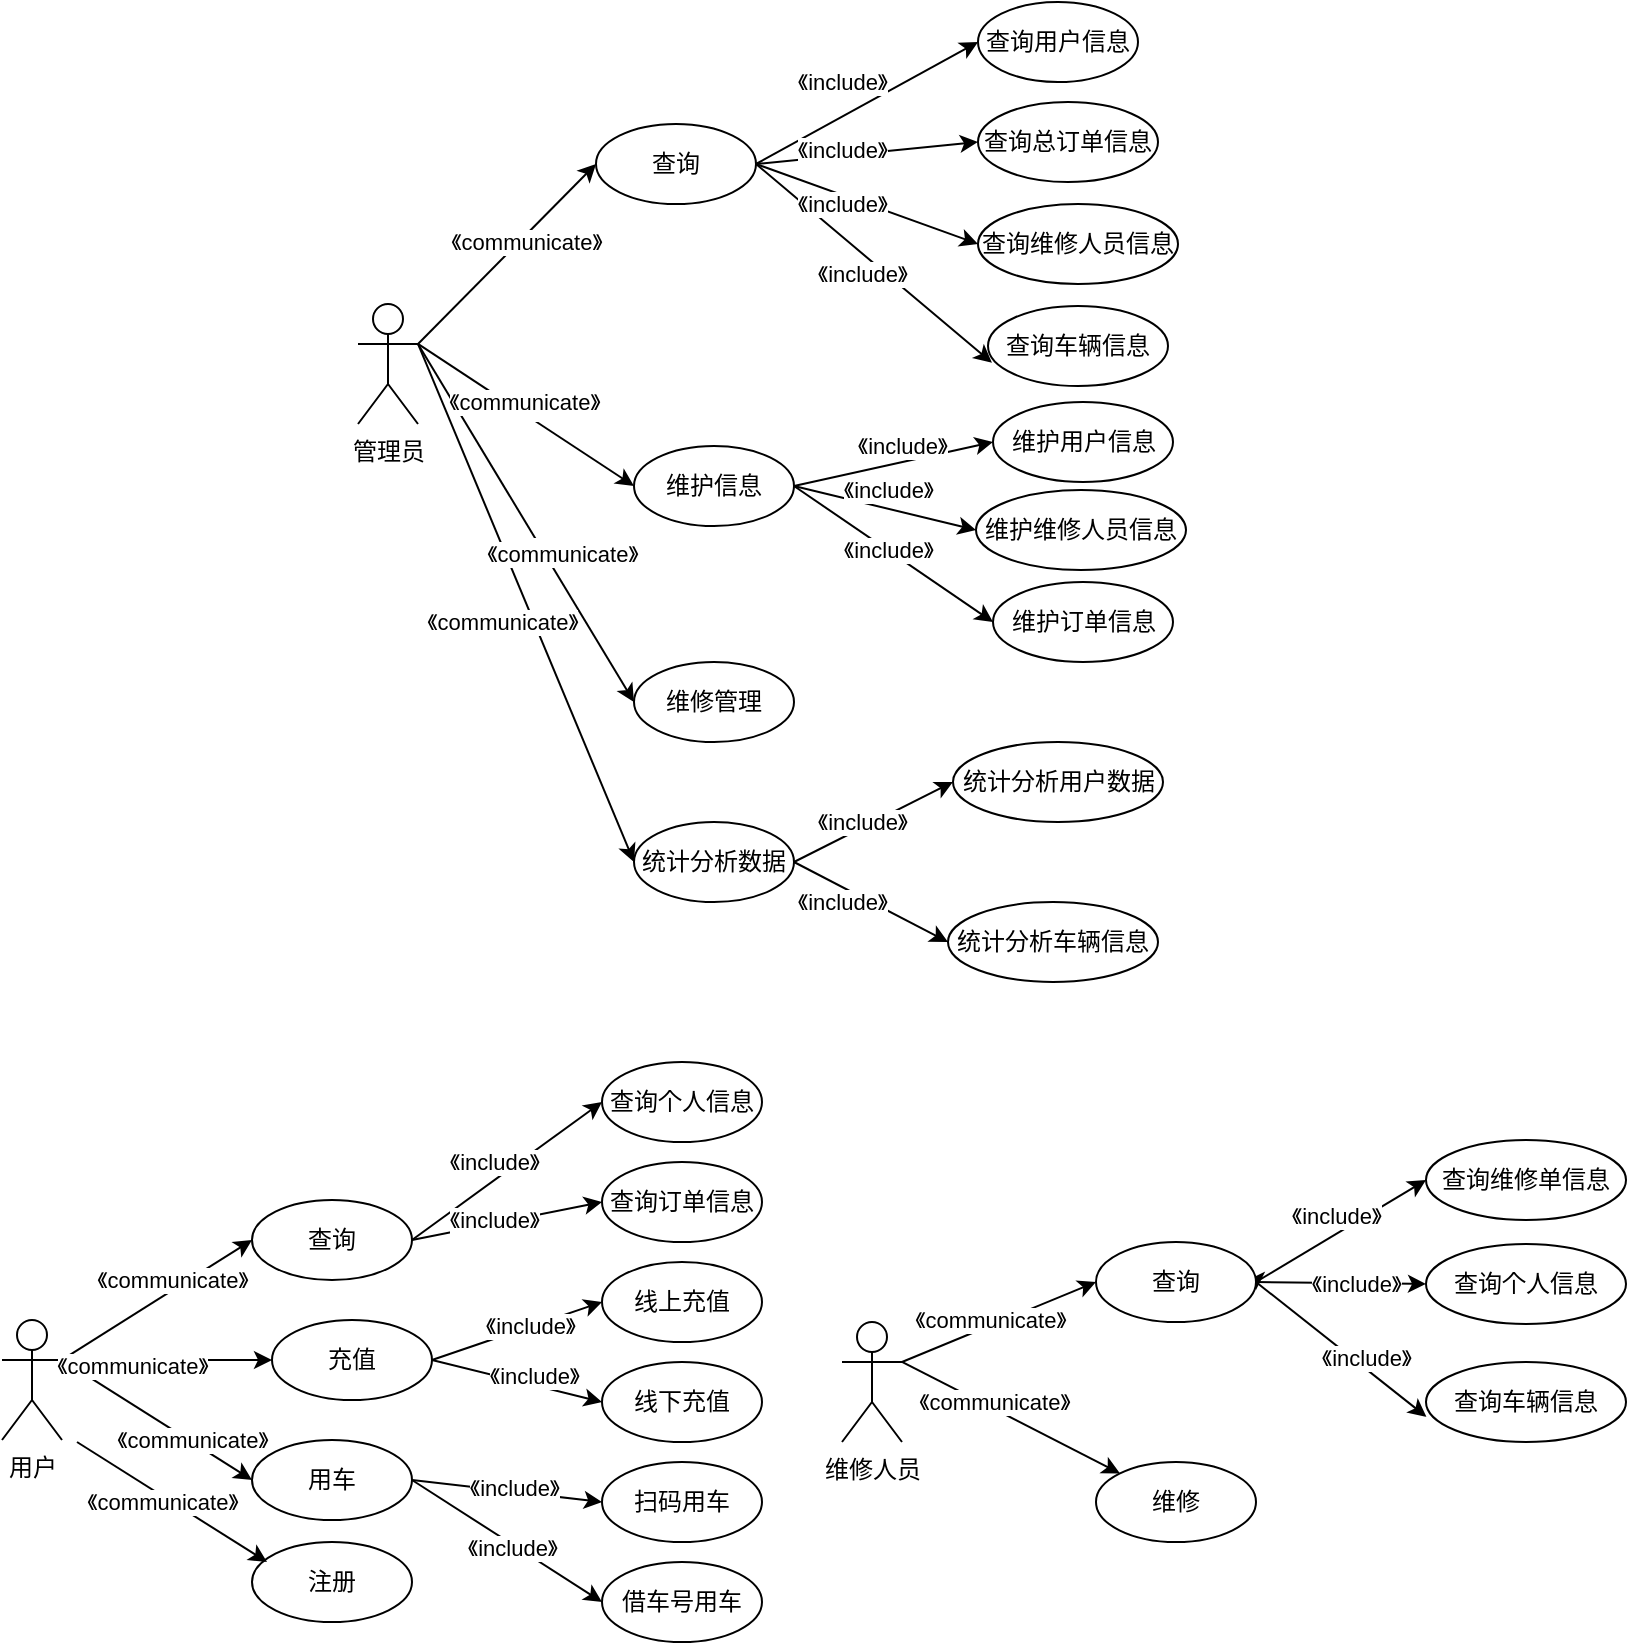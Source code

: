 <mxfile version="22.0.3" type="device">
  <diagram name="第 1 页" id="D3MG5ayl1VZEwEWOfYZ6">
    <mxGraphModel dx="1036" dy="654" grid="1" gridSize="10" guides="1" tooltips="1" connect="1" arrows="1" fold="1" page="1" pageScale="1" pageWidth="827" pageHeight="1169" math="0" shadow="0">
      <root>
        <mxCell id="0" />
        <mxCell id="1" parent="0" />
        <mxCell id="VAXtVp0o0o1hlw8wIR5y-9" style="rounded=0;orthogonalLoop=1;jettySize=auto;html=1;exitX=1;exitY=0.333;exitDx=0;exitDy=0;exitPerimeter=0;entryX=0;entryY=0.5;entryDx=0;entryDy=0;" parent="1" source="VAXtVp0o0o1hlw8wIR5y-1" target="VAXtVp0o0o1hlw8wIR5y-5" edge="1">
          <mxGeometry relative="1" as="geometry" />
        </mxCell>
        <mxCell id="VAXtVp0o0o1hlw8wIR5y-10" style="rounded=0;orthogonalLoop=1;jettySize=auto;html=1;exitX=1;exitY=0.333;exitDx=0;exitDy=0;exitPerimeter=0;entryX=0;entryY=0.5;entryDx=0;entryDy=0;" parent="1" source="VAXtVp0o0o1hlw8wIR5y-1" target="VAXtVp0o0o1hlw8wIR5y-6" edge="1">
          <mxGeometry relative="1" as="geometry" />
        </mxCell>
        <mxCell id="VAXtVp0o0o1hlw8wIR5y-11" style="rounded=0;orthogonalLoop=1;jettySize=auto;html=1;exitX=1;exitY=0.333;exitDx=0;exitDy=0;exitPerimeter=0;entryX=0;entryY=0.5;entryDx=0;entryDy=0;" parent="1" source="VAXtVp0o0o1hlw8wIR5y-1" target="VAXtVp0o0o1hlw8wIR5y-7" edge="1">
          <mxGeometry relative="1" as="geometry" />
        </mxCell>
        <mxCell id="VAXtVp0o0o1hlw8wIR5y-1" value="用户" style="shape=umlActor;verticalLabelPosition=bottom;verticalAlign=top;html=1;outlineConnect=0;" parent="1" vertex="1">
          <mxGeometry x="40" y="775" width="30" height="60" as="geometry" />
        </mxCell>
        <mxCell id="VAXtVp0o0o1hlw8wIR5y-35" style="rounded=0;orthogonalLoop=1;jettySize=auto;html=1;exitX=1;exitY=0.5;exitDx=0;exitDy=0;entryX=0;entryY=0.5;entryDx=0;entryDy=0;" parent="1" source="VAXtVp0o0o1hlw8wIR5y-5" target="VAXtVp0o0o1hlw8wIR5y-26" edge="1">
          <mxGeometry relative="1" as="geometry" />
        </mxCell>
        <mxCell id="VAXtVp0o0o1hlw8wIR5y-36" style="rounded=0;orthogonalLoop=1;jettySize=auto;html=1;exitX=1;exitY=0.5;exitDx=0;exitDy=0;entryX=0;entryY=0.5;entryDx=0;entryDy=0;" parent="1" source="VAXtVp0o0o1hlw8wIR5y-5" target="VAXtVp0o0o1hlw8wIR5y-27" edge="1">
          <mxGeometry relative="1" as="geometry" />
        </mxCell>
        <mxCell id="VAXtVp0o0o1hlw8wIR5y-5" value="查询" style="ellipse;whiteSpace=wrap;html=1;" parent="1" vertex="1">
          <mxGeometry x="165" y="715" width="80" height="40" as="geometry" />
        </mxCell>
        <mxCell id="VAXtVp0o0o1hlw8wIR5y-37" style="rounded=0;orthogonalLoop=1;jettySize=auto;html=1;exitX=1;exitY=0.5;exitDx=0;exitDy=0;entryX=0;entryY=0.5;entryDx=0;entryDy=0;" parent="1" source="VAXtVp0o0o1hlw8wIR5y-6" target="VAXtVp0o0o1hlw8wIR5y-29" edge="1">
          <mxGeometry relative="1" as="geometry" />
        </mxCell>
        <mxCell id="VAXtVp0o0o1hlw8wIR5y-38" style="rounded=0;orthogonalLoop=1;jettySize=auto;html=1;exitX=1;exitY=0.5;exitDx=0;exitDy=0;entryX=0;entryY=0.5;entryDx=0;entryDy=0;" parent="1" source="VAXtVp0o0o1hlw8wIR5y-6" target="VAXtVp0o0o1hlw8wIR5y-30" edge="1">
          <mxGeometry relative="1" as="geometry" />
        </mxCell>
        <mxCell id="VAXtVp0o0o1hlw8wIR5y-6" value="充值" style="ellipse;whiteSpace=wrap;html=1;" parent="1" vertex="1">
          <mxGeometry x="175" y="775" width="80" height="40" as="geometry" />
        </mxCell>
        <mxCell id="VAXtVp0o0o1hlw8wIR5y-39" style="rounded=0;orthogonalLoop=1;jettySize=auto;html=1;exitX=1;exitY=0.5;exitDx=0;exitDy=0;entryX=0;entryY=0.5;entryDx=0;entryDy=0;" parent="1" source="VAXtVp0o0o1hlw8wIR5y-7" target="VAXtVp0o0o1hlw8wIR5y-33" edge="1">
          <mxGeometry relative="1" as="geometry" />
        </mxCell>
        <mxCell id="VAXtVp0o0o1hlw8wIR5y-40" style="rounded=0;orthogonalLoop=1;jettySize=auto;html=1;exitX=1;exitY=0.5;exitDx=0;exitDy=0;entryX=0;entryY=0.5;entryDx=0;entryDy=0;" parent="1" source="VAXtVp0o0o1hlw8wIR5y-7" target="VAXtVp0o0o1hlw8wIR5y-34" edge="1">
          <mxGeometry relative="1" as="geometry" />
        </mxCell>
        <mxCell id="VAXtVp0o0o1hlw8wIR5y-7" value="用车" style="ellipse;whiteSpace=wrap;html=1;" parent="1" vertex="1">
          <mxGeometry x="165" y="835" width="80" height="40" as="geometry" />
        </mxCell>
        <mxCell id="VAXtVp0o0o1hlw8wIR5y-16" style="rounded=0;orthogonalLoop=1;jettySize=auto;html=1;exitX=1;exitY=0.333;exitDx=0;exitDy=0;exitPerimeter=0;entryX=0;entryY=0.5;entryDx=0;entryDy=0;" parent="1" source="VAXtVp0o0o1hlw8wIR5y-12" target="VAXtVp0o0o1hlw8wIR5y-13" edge="1">
          <mxGeometry relative="1" as="geometry" />
        </mxCell>
        <mxCell id="POparWli51-EHxwkqcb9-27" value="《communicate》" style="edgeLabel;html=1;align=center;verticalAlign=middle;resizable=0;points=[];" parent="VAXtVp0o0o1hlw8wIR5y-16" vertex="1" connectable="0">
          <mxGeometry x="0.171" y="-2" relative="1" as="geometry">
            <mxPoint as="offset" />
          </mxGeometry>
        </mxCell>
        <mxCell id="VAXtVp0o0o1hlw8wIR5y-18" style="rounded=0;orthogonalLoop=1;jettySize=auto;html=1;exitX=1;exitY=0.333;exitDx=0;exitDy=0;exitPerimeter=0;entryX=0;entryY=0.5;entryDx=0;entryDy=0;" parent="1" source="VAXtVp0o0o1hlw8wIR5y-12" target="VAXtVp0o0o1hlw8wIR5y-15" edge="1">
          <mxGeometry relative="1" as="geometry" />
        </mxCell>
        <mxCell id="VAXtVp0o0o1hlw8wIR5y-46" style="rounded=0;orthogonalLoop=1;jettySize=auto;html=1;exitX=1;exitY=0.333;exitDx=0;exitDy=0;exitPerimeter=0;entryX=0;entryY=0.5;entryDx=0;entryDy=0;" parent="1" source="VAXtVp0o0o1hlw8wIR5y-12" target="VAXtVp0o0o1hlw8wIR5y-43" edge="1">
          <mxGeometry relative="1" as="geometry" />
        </mxCell>
        <mxCell id="VAXtVp0o0o1hlw8wIR5y-51" style="rounded=0;orthogonalLoop=1;jettySize=auto;html=1;exitX=1;exitY=0.333;exitDx=0;exitDy=0;exitPerimeter=0;entryX=0;entryY=0.5;entryDx=0;entryDy=0;" parent="1" source="VAXtVp0o0o1hlw8wIR5y-12" target="VAXtVp0o0o1hlw8wIR5y-14" edge="1">
          <mxGeometry relative="1" as="geometry" />
        </mxCell>
        <mxCell id="VAXtVp0o0o1hlw8wIR5y-12" value="管理员" style="shape=umlActor;verticalLabelPosition=bottom;verticalAlign=top;html=1;outlineConnect=0;" parent="1" vertex="1">
          <mxGeometry x="218" y="267" width="30" height="60" as="geometry" />
        </mxCell>
        <mxCell id="VAXtVp0o0o1hlw8wIR5y-47" style="rounded=0;orthogonalLoop=1;jettySize=auto;html=1;exitX=1;exitY=0.5;exitDx=0;exitDy=0;entryX=0;entryY=0.5;entryDx=0;entryDy=0;" parent="1" source="VAXtVp0o0o1hlw8wIR5y-13" target="VAXtVp0o0o1hlw8wIR5y-41" edge="1">
          <mxGeometry relative="1" as="geometry" />
        </mxCell>
        <mxCell id="VAXtVp0o0o1hlw8wIR5y-48" style="rounded=0;orthogonalLoop=1;jettySize=auto;html=1;exitX=1;exitY=0.5;exitDx=0;exitDy=0;entryX=0;entryY=0.5;entryDx=0;entryDy=0;" parent="1" source="VAXtVp0o0o1hlw8wIR5y-13" target="VAXtVp0o0o1hlw8wIR5y-42" edge="1">
          <mxGeometry relative="1" as="geometry" />
        </mxCell>
        <mxCell id="VAXtVp0o0o1hlw8wIR5y-49" style="rounded=0;orthogonalLoop=1;jettySize=auto;html=1;exitX=1;exitY=0.5;exitDx=0;exitDy=0;entryX=0;entryY=0.5;entryDx=0;entryDy=0;" parent="1" source="VAXtVp0o0o1hlw8wIR5y-13" target="VAXtVp0o0o1hlw8wIR5y-44" edge="1">
          <mxGeometry relative="1" as="geometry" />
        </mxCell>
        <mxCell id="VAXtVp0o0o1hlw8wIR5y-13" value="查询" style="ellipse;whiteSpace=wrap;html=1;" parent="1" vertex="1">
          <mxGeometry x="337" y="177" width="80" height="40" as="geometry" />
        </mxCell>
        <mxCell id="VAXtVp0o0o1hlw8wIR5y-54" style="rounded=0;orthogonalLoop=1;jettySize=auto;html=1;exitX=1;exitY=0.5;exitDx=0;exitDy=0;entryX=0;entryY=0.5;entryDx=0;entryDy=0;" parent="1" source="VAXtVp0o0o1hlw8wIR5y-14" target="VAXtVp0o0o1hlw8wIR5y-52" edge="1">
          <mxGeometry relative="1" as="geometry" />
        </mxCell>
        <mxCell id="VAXtVp0o0o1hlw8wIR5y-55" style="rounded=0;orthogonalLoop=1;jettySize=auto;html=1;exitX=1;exitY=0.5;exitDx=0;exitDy=0;entryX=0;entryY=0.5;entryDx=0;entryDy=0;" parent="1" source="VAXtVp0o0o1hlw8wIR5y-14" target="VAXtVp0o0o1hlw8wIR5y-53" edge="1">
          <mxGeometry relative="1" as="geometry" />
        </mxCell>
        <mxCell id="VAXtVp0o0o1hlw8wIR5y-68" style="rounded=0;orthogonalLoop=1;jettySize=auto;html=1;exitX=1;exitY=0.5;exitDx=0;exitDy=0;entryX=0;entryY=0.5;entryDx=0;entryDy=0;" parent="1" source="VAXtVp0o0o1hlw8wIR5y-14" target="VAXtVp0o0o1hlw8wIR5y-67" edge="1">
          <mxGeometry relative="1" as="geometry" />
        </mxCell>
        <mxCell id="VAXtVp0o0o1hlw8wIR5y-14" value="维护信息" style="ellipse;whiteSpace=wrap;html=1;" parent="1" vertex="1">
          <mxGeometry x="356" y="338" width="80" height="40" as="geometry" />
        </mxCell>
        <mxCell id="VAXtVp0o0o1hlw8wIR5y-15" value="维修管理" style="ellipse;whiteSpace=wrap;html=1;" parent="1" vertex="1">
          <mxGeometry x="356" y="446" width="80" height="40" as="geometry" />
        </mxCell>
        <mxCell id="VAXtVp0o0o1hlw8wIR5y-19" style="rounded=0;orthogonalLoop=1;jettySize=auto;html=1;exitX=1;exitY=0.333;exitDx=0;exitDy=0;exitPerimeter=0;entryX=0;entryY=0.5;entryDx=0;entryDy=0;" parent="1" source="VAXtVp0o0o1hlw8wIR5y-22" target="VAXtVp0o0o1hlw8wIR5y-23" edge="1">
          <mxGeometry relative="1" as="geometry" />
        </mxCell>
        <mxCell id="VAXtVp0o0o1hlw8wIR5y-20" style="rounded=0;orthogonalLoop=1;jettySize=auto;html=1;exitX=1;exitY=0.333;exitDx=0;exitDy=0;exitPerimeter=0;" parent="1" source="VAXtVp0o0o1hlw8wIR5y-22" target="VAXtVp0o0o1hlw8wIR5y-24" edge="1">
          <mxGeometry relative="1" as="geometry" />
        </mxCell>
        <mxCell id="VAXtVp0o0o1hlw8wIR5y-22" value="维修人员" style="shape=umlActor;verticalLabelPosition=bottom;verticalAlign=top;html=1;outlineConnect=0;" parent="1" vertex="1">
          <mxGeometry x="460" y="776" width="30" height="60" as="geometry" />
        </mxCell>
        <mxCell id="VAXtVp0o0o1hlw8wIR5y-64" style="rounded=0;orthogonalLoop=1;jettySize=auto;html=1;exitX=1;exitY=0.5;exitDx=0;exitDy=0;entryX=0;entryY=0.5;entryDx=0;entryDy=0;" parent="1" source="VAXtVp0o0o1hlw8wIR5y-23" target="VAXtVp0o0o1hlw8wIR5y-61" edge="1">
          <mxGeometry relative="1" as="geometry" />
        </mxCell>
        <mxCell id="VAXtVp0o0o1hlw8wIR5y-65" style="rounded=0;orthogonalLoop=1;jettySize=auto;html=1;exitX=1;exitY=0.5;exitDx=0;exitDy=0;entryX=0;entryY=0.5;entryDx=0;entryDy=0;" parent="1" source="VAXtVp0o0o1hlw8wIR5y-23" target="VAXtVp0o0o1hlw8wIR5y-62" edge="1">
          <mxGeometry relative="1" as="geometry" />
        </mxCell>
        <mxCell id="POparWli51-EHxwkqcb9-36" style="edgeStyle=orthogonalEdgeStyle;rounded=0;orthogonalLoop=1;jettySize=auto;html=1;exitX=1;exitY=0.5;exitDx=0;exitDy=0;" parent="1" source="VAXtVp0o0o1hlw8wIR5y-23" edge="1">
          <mxGeometry relative="1" as="geometry">
            <mxPoint x="667" y="760" as="targetPoint" />
          </mxGeometry>
        </mxCell>
        <mxCell id="VAXtVp0o0o1hlw8wIR5y-23" value="查询" style="ellipse;whiteSpace=wrap;html=1;" parent="1" vertex="1">
          <mxGeometry x="587" y="736" width="80" height="40" as="geometry" />
        </mxCell>
        <mxCell id="VAXtVp0o0o1hlw8wIR5y-24" value="维修" style="ellipse;whiteSpace=wrap;html=1;" parent="1" vertex="1">
          <mxGeometry x="587" y="846" width="80" height="40" as="geometry" />
        </mxCell>
        <mxCell id="VAXtVp0o0o1hlw8wIR5y-26" value="查询个人信息" style="ellipse;whiteSpace=wrap;html=1;" parent="1" vertex="1">
          <mxGeometry x="340" y="646" width="80" height="40" as="geometry" />
        </mxCell>
        <mxCell id="VAXtVp0o0o1hlw8wIR5y-27" value="查询订单信息" style="ellipse;whiteSpace=wrap;html=1;" parent="1" vertex="1">
          <mxGeometry x="340" y="696" width="80" height="40" as="geometry" />
        </mxCell>
        <mxCell id="VAXtVp0o0o1hlw8wIR5y-29" value="线上充值" style="ellipse;whiteSpace=wrap;html=1;" parent="1" vertex="1">
          <mxGeometry x="340" y="746" width="80" height="40" as="geometry" />
        </mxCell>
        <mxCell id="VAXtVp0o0o1hlw8wIR5y-30" value="线下充值" style="ellipse;whiteSpace=wrap;html=1;" parent="1" vertex="1">
          <mxGeometry x="340" y="796" width="80" height="40" as="geometry" />
        </mxCell>
        <mxCell id="VAXtVp0o0o1hlw8wIR5y-33" value="扫码用车" style="ellipse;whiteSpace=wrap;html=1;" parent="1" vertex="1">
          <mxGeometry x="340" y="846" width="80" height="40" as="geometry" />
        </mxCell>
        <mxCell id="VAXtVp0o0o1hlw8wIR5y-34" value="借车号用车" style="ellipse;whiteSpace=wrap;html=1;" parent="1" vertex="1">
          <mxGeometry x="340" y="896" width="80" height="40" as="geometry" />
        </mxCell>
        <mxCell id="VAXtVp0o0o1hlw8wIR5y-41" value="查询用户信息" style="ellipse;whiteSpace=wrap;html=1;" parent="1" vertex="1">
          <mxGeometry x="528" y="116" width="80" height="40" as="geometry" />
        </mxCell>
        <mxCell id="VAXtVp0o0o1hlw8wIR5y-42" value="查询总订单信息" style="ellipse;whiteSpace=wrap;html=1;" parent="1" vertex="1">
          <mxGeometry x="528" y="166" width="90" height="40" as="geometry" />
        </mxCell>
        <mxCell id="VAXtVp0o0o1hlw8wIR5y-59" style="rounded=0;orthogonalLoop=1;jettySize=auto;html=1;exitX=1;exitY=0.5;exitDx=0;exitDy=0;entryX=0;entryY=0.5;entryDx=0;entryDy=0;" parent="1" source="VAXtVp0o0o1hlw8wIR5y-43" target="VAXtVp0o0o1hlw8wIR5y-57" edge="1">
          <mxGeometry relative="1" as="geometry" />
        </mxCell>
        <mxCell id="VAXtVp0o0o1hlw8wIR5y-60" style="rounded=0;orthogonalLoop=1;jettySize=auto;html=1;exitX=1;exitY=0.5;exitDx=0;exitDy=0;entryX=0;entryY=0.5;entryDx=0;entryDy=0;" parent="1" source="VAXtVp0o0o1hlw8wIR5y-43" target="VAXtVp0o0o1hlw8wIR5y-58" edge="1">
          <mxGeometry relative="1" as="geometry" />
        </mxCell>
        <mxCell id="VAXtVp0o0o1hlw8wIR5y-43" value="统计分析数据" style="ellipse;whiteSpace=wrap;html=1;" parent="1" vertex="1">
          <mxGeometry x="356" y="526" width="80" height="40" as="geometry" />
        </mxCell>
        <mxCell id="VAXtVp0o0o1hlw8wIR5y-44" value="查询维修人员信息" style="ellipse;whiteSpace=wrap;html=1;" parent="1" vertex="1">
          <mxGeometry x="528" y="217" width="100" height="40" as="geometry" />
        </mxCell>
        <mxCell id="VAXtVp0o0o1hlw8wIR5y-45" value="查询车辆信息" style="ellipse;whiteSpace=wrap;html=1;" parent="1" vertex="1">
          <mxGeometry x="533" y="268" width="90" height="40" as="geometry" />
        </mxCell>
        <mxCell id="VAXtVp0o0o1hlw8wIR5y-50" style="rounded=0;orthogonalLoop=1;jettySize=auto;html=1;exitX=1;exitY=0.5;exitDx=0;exitDy=0;entryX=0.022;entryY=0.71;entryDx=0;entryDy=0;entryPerimeter=0;" parent="1" source="VAXtVp0o0o1hlw8wIR5y-13" target="VAXtVp0o0o1hlw8wIR5y-45" edge="1">
          <mxGeometry relative="1" as="geometry" />
        </mxCell>
        <mxCell id="VAXtVp0o0o1hlw8wIR5y-52" value="维护用户信息" style="ellipse;whiteSpace=wrap;html=1;" parent="1" vertex="1">
          <mxGeometry x="535.5" y="316" width="90" height="40" as="geometry" />
        </mxCell>
        <mxCell id="VAXtVp0o0o1hlw8wIR5y-53" value="维护维修人员信息" style="ellipse;whiteSpace=wrap;html=1;" parent="1" vertex="1">
          <mxGeometry x="527" y="360" width="105" height="40" as="geometry" />
        </mxCell>
        <mxCell id="VAXtVp0o0o1hlw8wIR5y-57" value="统计分析用户数据" style="ellipse;whiteSpace=wrap;html=1;" parent="1" vertex="1">
          <mxGeometry x="515.5" y="486" width="105" height="40" as="geometry" />
        </mxCell>
        <mxCell id="VAXtVp0o0o1hlw8wIR5y-58" value="统计分析车辆信息" style="ellipse;whiteSpace=wrap;html=1;" parent="1" vertex="1">
          <mxGeometry x="513" y="566" width="105" height="40" as="geometry" />
        </mxCell>
        <mxCell id="VAXtVp0o0o1hlw8wIR5y-61" value="查询维修单信息" style="ellipse;whiteSpace=wrap;html=1;" parent="1" vertex="1">
          <mxGeometry x="752" y="685" width="100" height="40" as="geometry" />
        </mxCell>
        <mxCell id="VAXtVp0o0o1hlw8wIR5y-62" value="查询个人信息" style="ellipse;whiteSpace=wrap;html=1;" parent="1" vertex="1">
          <mxGeometry x="752" y="737" width="100" height="40" as="geometry" />
        </mxCell>
        <mxCell id="VAXtVp0o0o1hlw8wIR5y-63" value="查询车辆信息" style="ellipse;whiteSpace=wrap;html=1;" parent="1" vertex="1">
          <mxGeometry x="752" y="796" width="100" height="40" as="geometry" />
        </mxCell>
        <mxCell id="VAXtVp0o0o1hlw8wIR5y-66" style="rounded=0;orthogonalLoop=1;jettySize=auto;html=1;exitX=1;exitY=0.5;exitDx=0;exitDy=0;entryX=0.002;entryY=0.685;entryDx=0;entryDy=0;entryPerimeter=0;" parent="1" source="VAXtVp0o0o1hlw8wIR5y-23" target="VAXtVp0o0o1hlw8wIR5y-63" edge="1">
          <mxGeometry relative="1" as="geometry" />
        </mxCell>
        <mxCell id="VAXtVp0o0o1hlw8wIR5y-67" value="维护订单信息" style="ellipse;whiteSpace=wrap;html=1;" parent="1" vertex="1">
          <mxGeometry x="535.5" y="406" width="90" height="40" as="geometry" />
        </mxCell>
        <mxCell id="POparWli51-EHxwkqcb9-3" value="include" style="edgeLabel;html=1;align=center;verticalAlign=middle;resizable=0;points=[];" parent="1" vertex="1" connectable="0">
          <mxGeometry x="300.884" y="252.212" as="geometry">
            <mxPoint x="2" y="67" as="offset" />
          </mxGeometry>
        </mxCell>
        <mxCell id="POparWli51-EHxwkqcb9-4" value="include" style="edgeLabel;html=1;align=center;verticalAlign=middle;resizable=0;points=[];" parent="1" vertex="1" connectable="0">
          <mxGeometry x="320.004" y="390.002" as="geometry" />
        </mxCell>
        <mxCell id="POparWli51-EHxwkqcb9-5" value="include" style="edgeLabel;html=1;align=center;verticalAlign=middle;resizable=0;points=[];" parent="1" vertex="1" connectable="0">
          <mxGeometry x="300.884" y="426.002" as="geometry" />
        </mxCell>
        <mxCell id="POparWli51-EHxwkqcb9-6" value="《include》" style="edgeLabel;html=1;align=center;verticalAlign=middle;resizable=0;points=[];" parent="1" vertex="1" connectable="0">
          <mxGeometry x="300.884" y="316.002" as="geometry" />
        </mxCell>
        <mxCell id="POparWli51-EHxwkqcb9-7" value="《include》" style="edgeLabel;html=1;align=center;verticalAlign=middle;resizable=0;points=[];" parent="1" vertex="1" connectable="0">
          <mxGeometry x="320.004" y="390.002" as="geometry" />
        </mxCell>
        <mxCell id="POparWli51-EHxwkqcb9-8" value="《include》" style="edgeLabel;html=1;align=center;verticalAlign=middle;resizable=0;points=[];" parent="1" vertex="1" connectable="0">
          <mxGeometry x="300.004" y="426.002" as="geometry" />
        </mxCell>
        <mxCell id="POparWli51-EHxwkqcb9-9" value="《include》" style="edgeLabel;html=1;align=center;verticalAlign=middle;resizable=0;points=[];" parent="1" vertex="1" connectable="0">
          <mxGeometry x="460.004" y="156.002" as="geometry" />
        </mxCell>
        <mxCell id="POparWli51-EHxwkqcb9-10" value="《include》" style="edgeLabel;html=1;align=center;verticalAlign=middle;resizable=0;points=[];" parent="1" vertex="1" connectable="0">
          <mxGeometry x="460.004" y="190.002" as="geometry" />
        </mxCell>
        <mxCell id="POparWli51-EHxwkqcb9-11" value="《include》" style="edgeLabel;html=1;align=center;verticalAlign=middle;resizable=0;points=[];" parent="1" vertex="1" connectable="0">
          <mxGeometry x="460.004" y="217.002" as="geometry" />
        </mxCell>
        <mxCell id="POparWli51-EHxwkqcb9-12" value="《include》" style="edgeLabel;html=1;align=center;verticalAlign=middle;resizable=0;points=[];" parent="1" vertex="1" connectable="0">
          <mxGeometry x="470.004" y="252.212" as="geometry" />
        </mxCell>
        <mxCell id="POparWli51-EHxwkqcb9-13" value="《include》" style="edgeLabel;html=1;align=center;verticalAlign=middle;resizable=0;points=[];" parent="1" vertex="1" connectable="0">
          <mxGeometry x="490.004" y="338.002" as="geometry" />
        </mxCell>
        <mxCell id="POparWli51-EHxwkqcb9-14" value="《include》" style="edgeLabel;html=1;align=center;verticalAlign=middle;resizable=0;points=[];" parent="1" vertex="1" connectable="0">
          <mxGeometry x="490.004" y="360.002" as="geometry">
            <mxPoint x="-7" as="offset" />
          </mxGeometry>
        </mxCell>
        <mxCell id="POparWli51-EHxwkqcb9-16" value="《include》" style="edgeLabel;html=1;align=center;verticalAlign=middle;resizable=0;points=[];" parent="1" vertex="1" connectable="0">
          <mxGeometry x="470.004" y="526.002" as="geometry" />
        </mxCell>
        <mxCell id="POparWli51-EHxwkqcb9-17" value="《include》" style="edgeLabel;html=1;align=center;verticalAlign=middle;resizable=0;points=[];" parent="1" vertex="1" connectable="0">
          <mxGeometry x="460.004" y="566.002" as="geometry" />
        </mxCell>
        <mxCell id="POparWli51-EHxwkqcb9-18" value="《include》" style="edgeLabel;html=1;align=center;verticalAlign=middle;resizable=0;points=[];" parent="1" vertex="1" connectable="0">
          <mxGeometry x="286.004" y="696.002" as="geometry" />
        </mxCell>
        <mxCell id="POparWli51-EHxwkqcb9-19" value="《include》" style="edgeLabel;html=1;align=center;verticalAlign=middle;resizable=0;points=[];" parent="1" vertex="1" connectable="0">
          <mxGeometry x="286.004" y="725.002" as="geometry" />
        </mxCell>
        <mxCell id="POparWli51-EHxwkqcb9-20" value="《include》" style="edgeLabel;html=1;align=center;verticalAlign=middle;resizable=0;points=[];" parent="1" vertex="1" connectable="0">
          <mxGeometry x="480.004" y="392.212" as="geometry">
            <mxPoint x="-176" y="386" as="offset" />
          </mxGeometry>
        </mxCell>
        <mxCell id="POparWli51-EHxwkqcb9-21" value="《include》" style="edgeLabel;html=1;align=center;verticalAlign=middle;resizable=0;points=[];" parent="1" vertex="1" connectable="0">
          <mxGeometry x="490.004" y="400.002" as="geometry">
            <mxPoint x="-184" y="403" as="offset" />
          </mxGeometry>
        </mxCell>
        <mxCell id="POparWli51-EHxwkqcb9-22" value="《include》" style="edgeLabel;html=1;align=center;verticalAlign=middle;resizable=0;points=[];" parent="1" vertex="1" connectable="0">
          <mxGeometry x="480.004" y="406.002" as="geometry">
            <mxPoint x="-184" y="453" as="offset" />
          </mxGeometry>
        </mxCell>
        <mxCell id="POparWli51-EHxwkqcb9-23" value="《include》" style="edgeLabel;html=1;align=center;verticalAlign=middle;resizable=0;points=[];" parent="1" vertex="1" connectable="0">
          <mxGeometry x="490.004" y="406.002" as="geometry">
            <mxPoint x="-195" y="483" as="offset" />
          </mxGeometry>
        </mxCell>
        <mxCell id="POparWli51-EHxwkqcb9-25" value="《include》" style="edgeLabel;html=1;align=center;verticalAlign=middle;resizable=0;points=[];" parent="1" vertex="1" connectable="0">
          <mxGeometry x="550.004" y="440.002" as="geometry">
            <mxPoint x="167" y="317" as="offset" />
          </mxGeometry>
        </mxCell>
        <mxCell id="POparWli51-EHxwkqcb9-26" value="《include》" style="edgeLabel;html=1;align=center;verticalAlign=middle;resizable=0;points=[];" parent="1" vertex="1" connectable="0">
          <mxGeometry x="565.504" y="446.002" as="geometry">
            <mxPoint x="156" y="348" as="offset" />
          </mxGeometry>
        </mxCell>
        <mxCell id="POparWli51-EHxwkqcb9-28" value="《communicate》" style="edgeLabel;html=1;align=center;verticalAlign=middle;resizable=0;points=[];" parent="1" vertex="1" connectable="0">
          <mxGeometry x="300.885" y="315.999" as="geometry" />
        </mxCell>
        <mxCell id="POparWli51-EHxwkqcb9-29" value="《communicate》" style="edgeLabel;html=1;align=center;verticalAlign=middle;resizable=0;points=[];" parent="1" vertex="1" connectable="0">
          <mxGeometry x="320.005" y="392.209" as="geometry" />
        </mxCell>
        <mxCell id="POparWli51-EHxwkqcb9-30" value="《communicate》" style="edgeLabel;html=1;align=center;verticalAlign=middle;resizable=0;points=[];" parent="1" vertex="1" connectable="0">
          <mxGeometry x="290.005" y="425.999" as="geometry" />
        </mxCell>
        <mxCell id="POparWli51-EHxwkqcb9-31" value="《communicate》" style="edgeLabel;html=1;align=center;verticalAlign=middle;resizable=0;points=[];" parent="1" vertex="1" connectable="0">
          <mxGeometry x="125.005" y="754.999" as="geometry" />
        </mxCell>
        <mxCell id="POparWli51-EHxwkqcb9-32" value="《communicate》" style="edgeLabel;html=1;align=center;verticalAlign=middle;resizable=0;points=[];" parent="1" vertex="1" connectable="0">
          <mxGeometry x="351.455" y="285.789" as="geometry">
            <mxPoint x="-247" y="512" as="offset" />
          </mxGeometry>
        </mxCell>
        <mxCell id="POparWli51-EHxwkqcb9-33" value="《communicate》" style="edgeLabel;html=1;align=center;verticalAlign=middle;resizable=0;points=[];" parent="1" vertex="1" connectable="0">
          <mxGeometry x="135.005" y="834.999" as="geometry" />
        </mxCell>
        <mxCell id="POparWli51-EHxwkqcb9-34" value="《communicate》" style="edgeLabel;html=1;align=center;verticalAlign=middle;resizable=0;points=[];" parent="1" vertex="1" connectable="0">
          <mxGeometry x="533.505" y="774.999" as="geometry" />
        </mxCell>
        <mxCell id="POparWli51-EHxwkqcb9-35" value="《communicate》" style="edgeLabel;html=1;align=center;verticalAlign=middle;resizable=0;points=[];" parent="1" vertex="1" connectable="0">
          <mxGeometry x="536.005" y="815.999" as="geometry" />
        </mxCell>
        <mxCell id="chMGLAeeM6nhc6YSLT08-1" value="注册" style="ellipse;whiteSpace=wrap;html=1;" vertex="1" parent="1">
          <mxGeometry x="165" y="886" width="80" height="40" as="geometry" />
        </mxCell>
        <mxCell id="chMGLAeeM6nhc6YSLT08-2" style="rounded=0;orthogonalLoop=1;jettySize=auto;html=1;exitX=1;exitY=0.333;exitDx=0;exitDy=0;exitPerimeter=0;entryX=0;entryY=0.5;entryDx=0;entryDy=0;" edge="1" parent="1">
          <mxGeometry relative="1" as="geometry">
            <mxPoint x="77.5" y="836" as="sourcePoint" />
            <mxPoint x="172.5" y="896" as="targetPoint" />
          </mxGeometry>
        </mxCell>
        <mxCell id="chMGLAeeM6nhc6YSLT08-3" value="《communicate》" style="edgeLabel;html=1;align=center;verticalAlign=middle;resizable=0;points=[];" vertex="1" connectable="0" parent="1">
          <mxGeometry x="120.005" y="865.999" as="geometry" />
        </mxCell>
        <mxCell id="chMGLAeeM6nhc6YSLT08-4" value="《include》" style="edgeLabel;html=1;align=center;verticalAlign=middle;resizable=0;points=[];" vertex="1" connectable="0" parent="1">
          <mxGeometry x="490.004" y="390.002" as="geometry">
            <mxPoint x="-7" as="offset" />
          </mxGeometry>
        </mxCell>
        <mxCell id="chMGLAeeM6nhc6YSLT08-5" value="《include》" style="edgeLabel;html=1;align=center;verticalAlign=middle;resizable=0;points=[];" vertex="1" connectable="0" parent="1">
          <mxGeometry x="540.004" y="406.002" as="geometry">
            <mxPoint x="167" y="317" as="offset" />
          </mxGeometry>
        </mxCell>
      </root>
    </mxGraphModel>
  </diagram>
</mxfile>
